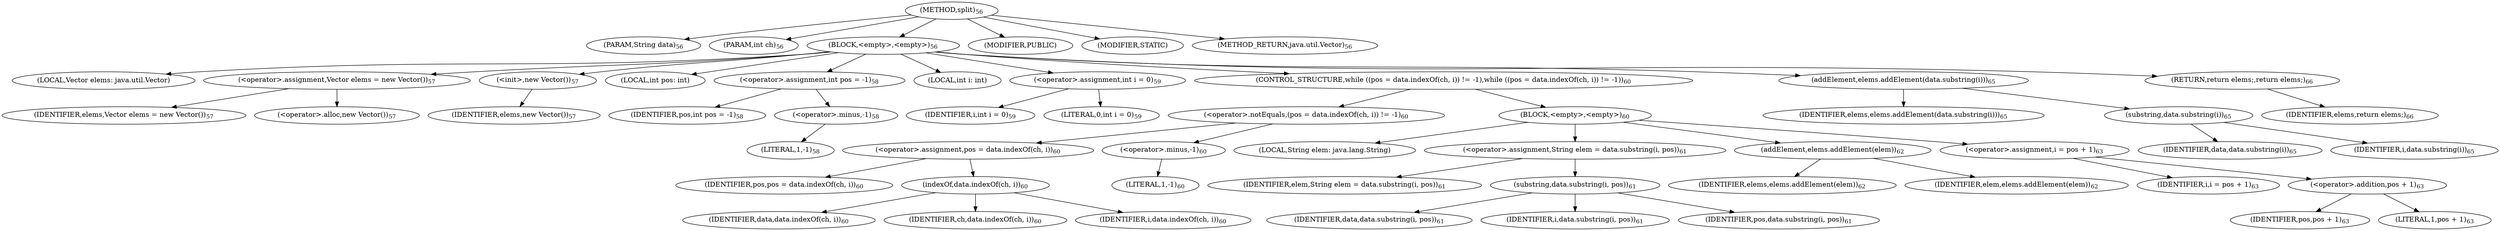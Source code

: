 digraph "split" {  
"46" [label = <(METHOD,split)<SUB>56</SUB>> ]
"47" [label = <(PARAM,String data)<SUB>56</SUB>> ]
"48" [label = <(PARAM,int ch)<SUB>56</SUB>> ]
"49" [label = <(BLOCK,&lt;empty&gt;,&lt;empty&gt;)<SUB>56</SUB>> ]
"4" [label = <(LOCAL,Vector elems: java.util.Vector)> ]
"50" [label = <(&lt;operator&gt;.assignment,Vector elems = new Vector())<SUB>57</SUB>> ]
"51" [label = <(IDENTIFIER,elems,Vector elems = new Vector())<SUB>57</SUB>> ]
"52" [label = <(&lt;operator&gt;.alloc,new Vector())<SUB>57</SUB>> ]
"53" [label = <(&lt;init&gt;,new Vector())<SUB>57</SUB>> ]
"3" [label = <(IDENTIFIER,elems,new Vector())<SUB>57</SUB>> ]
"54" [label = <(LOCAL,int pos: int)> ]
"55" [label = <(&lt;operator&gt;.assignment,int pos = -1)<SUB>58</SUB>> ]
"56" [label = <(IDENTIFIER,pos,int pos = -1)<SUB>58</SUB>> ]
"57" [label = <(&lt;operator&gt;.minus,-1)<SUB>58</SUB>> ]
"58" [label = <(LITERAL,1,-1)<SUB>58</SUB>> ]
"59" [label = <(LOCAL,int i: int)> ]
"60" [label = <(&lt;operator&gt;.assignment,int i = 0)<SUB>59</SUB>> ]
"61" [label = <(IDENTIFIER,i,int i = 0)<SUB>59</SUB>> ]
"62" [label = <(LITERAL,0,int i = 0)<SUB>59</SUB>> ]
"63" [label = <(CONTROL_STRUCTURE,while ((pos = data.indexOf(ch, i)) != -1),while ((pos = data.indexOf(ch, i)) != -1))<SUB>60</SUB>> ]
"64" [label = <(&lt;operator&gt;.notEquals,(pos = data.indexOf(ch, i)) != -1)<SUB>60</SUB>> ]
"65" [label = <(&lt;operator&gt;.assignment,pos = data.indexOf(ch, i))<SUB>60</SUB>> ]
"66" [label = <(IDENTIFIER,pos,pos = data.indexOf(ch, i))<SUB>60</SUB>> ]
"67" [label = <(indexOf,data.indexOf(ch, i))<SUB>60</SUB>> ]
"68" [label = <(IDENTIFIER,data,data.indexOf(ch, i))<SUB>60</SUB>> ]
"69" [label = <(IDENTIFIER,ch,data.indexOf(ch, i))<SUB>60</SUB>> ]
"70" [label = <(IDENTIFIER,i,data.indexOf(ch, i))<SUB>60</SUB>> ]
"71" [label = <(&lt;operator&gt;.minus,-1)<SUB>60</SUB>> ]
"72" [label = <(LITERAL,1,-1)<SUB>60</SUB>> ]
"73" [label = <(BLOCK,&lt;empty&gt;,&lt;empty&gt;)<SUB>60</SUB>> ]
"74" [label = <(LOCAL,String elem: java.lang.String)> ]
"75" [label = <(&lt;operator&gt;.assignment,String elem = data.substring(i, pos))<SUB>61</SUB>> ]
"76" [label = <(IDENTIFIER,elem,String elem = data.substring(i, pos))<SUB>61</SUB>> ]
"77" [label = <(substring,data.substring(i, pos))<SUB>61</SUB>> ]
"78" [label = <(IDENTIFIER,data,data.substring(i, pos))<SUB>61</SUB>> ]
"79" [label = <(IDENTIFIER,i,data.substring(i, pos))<SUB>61</SUB>> ]
"80" [label = <(IDENTIFIER,pos,data.substring(i, pos))<SUB>61</SUB>> ]
"81" [label = <(addElement,elems.addElement(elem))<SUB>62</SUB>> ]
"82" [label = <(IDENTIFIER,elems,elems.addElement(elem))<SUB>62</SUB>> ]
"83" [label = <(IDENTIFIER,elem,elems.addElement(elem))<SUB>62</SUB>> ]
"84" [label = <(&lt;operator&gt;.assignment,i = pos + 1)<SUB>63</SUB>> ]
"85" [label = <(IDENTIFIER,i,i = pos + 1)<SUB>63</SUB>> ]
"86" [label = <(&lt;operator&gt;.addition,pos + 1)<SUB>63</SUB>> ]
"87" [label = <(IDENTIFIER,pos,pos + 1)<SUB>63</SUB>> ]
"88" [label = <(LITERAL,1,pos + 1)<SUB>63</SUB>> ]
"89" [label = <(addElement,elems.addElement(data.substring(i)))<SUB>65</SUB>> ]
"90" [label = <(IDENTIFIER,elems,elems.addElement(data.substring(i)))<SUB>65</SUB>> ]
"91" [label = <(substring,data.substring(i))<SUB>65</SUB>> ]
"92" [label = <(IDENTIFIER,data,data.substring(i))<SUB>65</SUB>> ]
"93" [label = <(IDENTIFIER,i,data.substring(i))<SUB>65</SUB>> ]
"94" [label = <(RETURN,return elems;,return elems;)<SUB>66</SUB>> ]
"95" [label = <(IDENTIFIER,elems,return elems;)<SUB>66</SUB>> ]
"96" [label = <(MODIFIER,PUBLIC)> ]
"97" [label = <(MODIFIER,STATIC)> ]
"98" [label = <(METHOD_RETURN,java.util.Vector)<SUB>56</SUB>> ]
  "46" -> "47" 
  "46" -> "48" 
  "46" -> "49" 
  "46" -> "96" 
  "46" -> "97" 
  "46" -> "98" 
  "49" -> "4" 
  "49" -> "50" 
  "49" -> "53" 
  "49" -> "54" 
  "49" -> "55" 
  "49" -> "59" 
  "49" -> "60" 
  "49" -> "63" 
  "49" -> "89" 
  "49" -> "94" 
  "50" -> "51" 
  "50" -> "52" 
  "53" -> "3" 
  "55" -> "56" 
  "55" -> "57" 
  "57" -> "58" 
  "60" -> "61" 
  "60" -> "62" 
  "63" -> "64" 
  "63" -> "73" 
  "64" -> "65" 
  "64" -> "71" 
  "65" -> "66" 
  "65" -> "67" 
  "67" -> "68" 
  "67" -> "69" 
  "67" -> "70" 
  "71" -> "72" 
  "73" -> "74" 
  "73" -> "75" 
  "73" -> "81" 
  "73" -> "84" 
  "75" -> "76" 
  "75" -> "77" 
  "77" -> "78" 
  "77" -> "79" 
  "77" -> "80" 
  "81" -> "82" 
  "81" -> "83" 
  "84" -> "85" 
  "84" -> "86" 
  "86" -> "87" 
  "86" -> "88" 
  "89" -> "90" 
  "89" -> "91" 
  "91" -> "92" 
  "91" -> "93" 
  "94" -> "95" 
}
